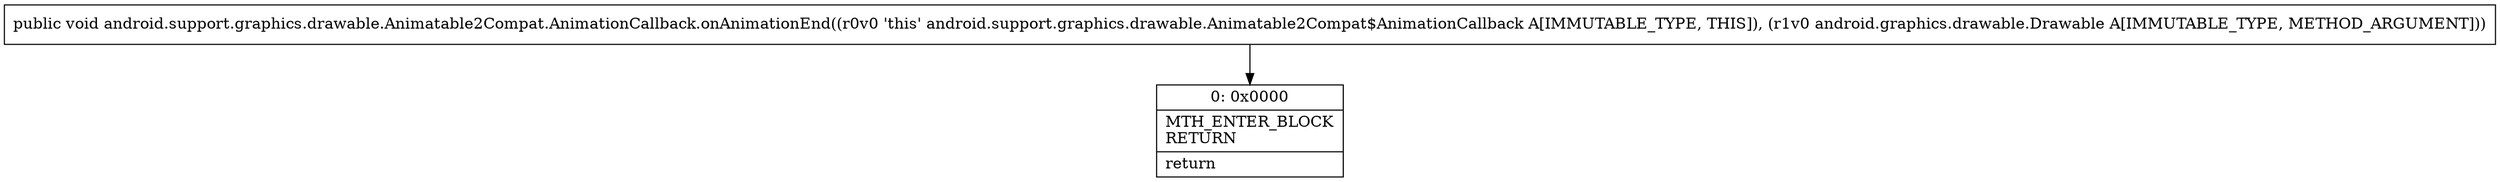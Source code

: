 digraph "CFG forandroid.support.graphics.drawable.Animatable2Compat.AnimationCallback.onAnimationEnd(Landroid\/graphics\/drawable\/Drawable;)V" {
Node_0 [shape=record,label="{0\:\ 0x0000|MTH_ENTER_BLOCK\lRETURN\l|return\l}"];
MethodNode[shape=record,label="{public void android.support.graphics.drawable.Animatable2Compat.AnimationCallback.onAnimationEnd((r0v0 'this' android.support.graphics.drawable.Animatable2Compat$AnimationCallback A[IMMUTABLE_TYPE, THIS]), (r1v0 android.graphics.drawable.Drawable A[IMMUTABLE_TYPE, METHOD_ARGUMENT])) }"];
MethodNode -> Node_0;
}

